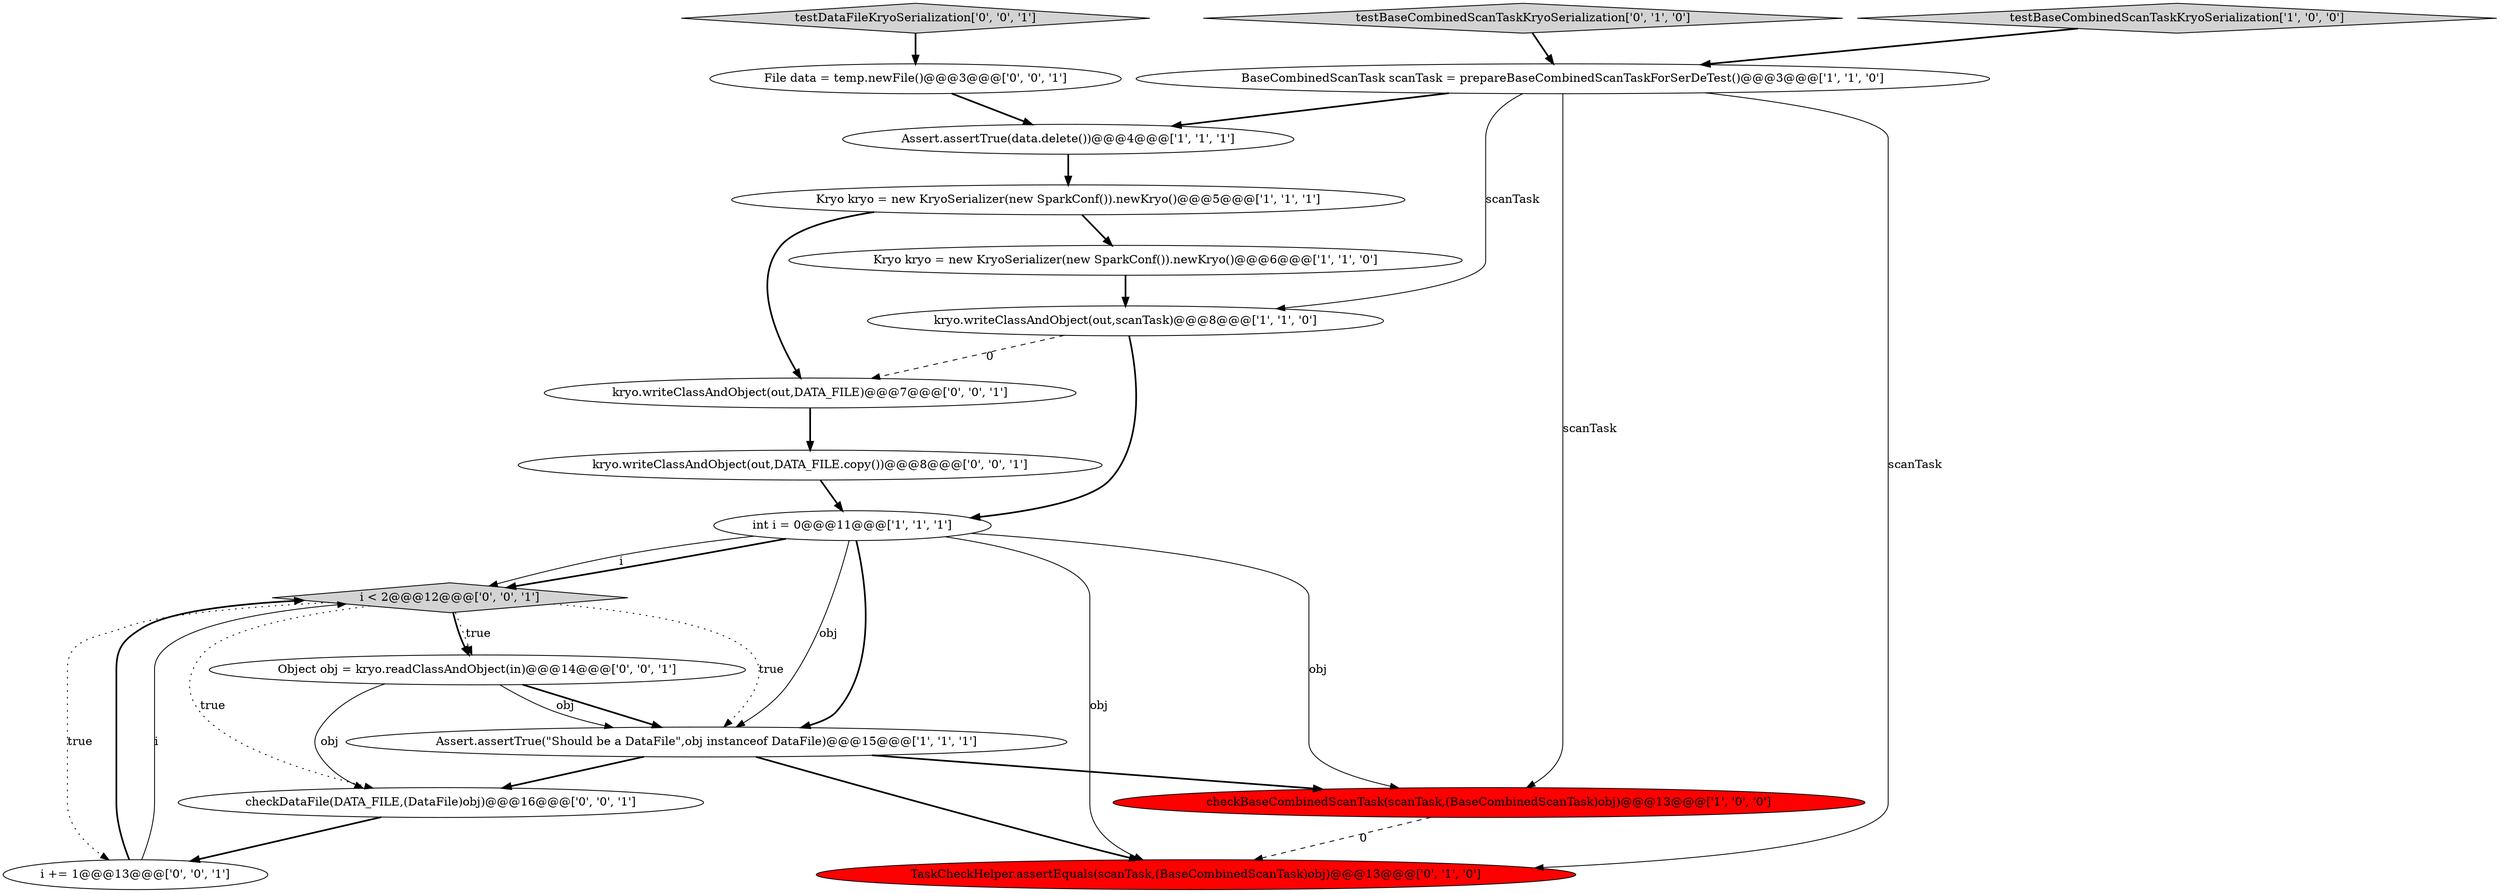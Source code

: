 digraph {
11 [style = filled, label = "i < 2@@@12@@@['0', '0', '1']", fillcolor = lightgray, shape = diamond image = "AAA0AAABBB3BBB"];
1 [style = filled, label = "Kryo kryo = new KryoSerializer(new SparkConf()).newKryo()@@@5@@@['1', '1', '1']", fillcolor = white, shape = ellipse image = "AAA0AAABBB1BBB"];
0 [style = filled, label = "Assert.assertTrue(data.delete())@@@4@@@['1', '1', '1']", fillcolor = white, shape = ellipse image = "AAA0AAABBB1BBB"];
3 [style = filled, label = "checkBaseCombinedScanTask(scanTask,(BaseCombinedScanTask)obj)@@@13@@@['1', '0', '0']", fillcolor = red, shape = ellipse image = "AAA1AAABBB1BBB"];
8 [style = filled, label = "int i = 0@@@11@@@['1', '1', '1']", fillcolor = white, shape = ellipse image = "AAA0AAABBB1BBB"];
9 [style = filled, label = "TaskCheckHelper.assertEquals(scanTask,(BaseCombinedScanTask)obj)@@@13@@@['0', '1', '0']", fillcolor = red, shape = ellipse image = "AAA1AAABBB2BBB"];
14 [style = filled, label = "kryo.writeClassAndObject(out,DATA_FILE.copy())@@@8@@@['0', '0', '1']", fillcolor = white, shape = ellipse image = "AAA0AAABBB3BBB"];
15 [style = filled, label = "checkDataFile(DATA_FILE,(DataFile)obj)@@@16@@@['0', '0', '1']", fillcolor = white, shape = ellipse image = "AAA0AAABBB3BBB"];
6 [style = filled, label = "Assert.assertTrue(\"Should be a DataFile\",obj instanceof DataFile)@@@15@@@['1', '1', '1']", fillcolor = white, shape = ellipse image = "AAA0AAABBB1BBB"];
2 [style = filled, label = "testBaseCombinedScanTaskKryoSerialization['1', '0', '0']", fillcolor = lightgray, shape = diamond image = "AAA0AAABBB1BBB"];
5 [style = filled, label = "BaseCombinedScanTask scanTask = prepareBaseCombinedScanTaskForSerDeTest()@@@3@@@['1', '1', '0']", fillcolor = white, shape = ellipse image = "AAA0AAABBB1BBB"];
7 [style = filled, label = "Kryo kryo = new KryoSerializer(new SparkConf()).newKryo()@@@6@@@['1', '1', '0']", fillcolor = white, shape = ellipse image = "AAA0AAABBB1BBB"];
16 [style = filled, label = "i += 1@@@13@@@['0', '0', '1']", fillcolor = white, shape = ellipse image = "AAA0AAABBB3BBB"];
17 [style = filled, label = "File data = temp.newFile()@@@3@@@['0', '0', '1']", fillcolor = white, shape = ellipse image = "AAA0AAABBB3BBB"];
18 [style = filled, label = "kryo.writeClassAndObject(out,DATA_FILE)@@@7@@@['0', '0', '1']", fillcolor = white, shape = ellipse image = "AAA0AAABBB3BBB"];
10 [style = filled, label = "testBaseCombinedScanTaskKryoSerialization['0', '1', '0']", fillcolor = lightgray, shape = diamond image = "AAA0AAABBB2BBB"];
4 [style = filled, label = "kryo.writeClassAndObject(out,scanTask)@@@8@@@['1', '1', '0']", fillcolor = white, shape = ellipse image = "AAA0AAABBB1BBB"];
13 [style = filled, label = "testDataFileKryoSerialization['0', '0', '1']", fillcolor = lightgray, shape = diamond image = "AAA0AAABBB3BBB"];
12 [style = filled, label = "Object obj = kryo.readClassAndObject(in)@@@14@@@['0', '0', '1']", fillcolor = white, shape = ellipse image = "AAA0AAABBB3BBB"];
4->18 [style = dashed, label="0"];
6->3 [style = bold, label=""];
8->11 [style = solid, label="i"];
16->11 [style = bold, label=""];
5->9 [style = solid, label="scanTask"];
12->15 [style = solid, label="obj"];
11->12 [style = dotted, label="true"];
1->18 [style = bold, label=""];
8->6 [style = bold, label=""];
11->12 [style = bold, label=""];
7->4 [style = bold, label=""];
15->16 [style = bold, label=""];
12->6 [style = bold, label=""];
1->7 [style = bold, label=""];
8->6 [style = solid, label="obj"];
6->15 [style = bold, label=""];
5->3 [style = solid, label="scanTask"];
5->4 [style = solid, label="scanTask"];
13->17 [style = bold, label=""];
16->11 [style = solid, label="i"];
17->0 [style = bold, label=""];
10->5 [style = bold, label=""];
5->0 [style = bold, label=""];
3->9 [style = dashed, label="0"];
11->6 [style = dotted, label="true"];
0->1 [style = bold, label=""];
8->9 [style = solid, label="obj"];
11->16 [style = dotted, label="true"];
4->8 [style = bold, label=""];
14->8 [style = bold, label=""];
6->9 [style = bold, label=""];
11->15 [style = dotted, label="true"];
8->11 [style = bold, label=""];
8->3 [style = solid, label="obj"];
18->14 [style = bold, label=""];
12->6 [style = solid, label="obj"];
2->5 [style = bold, label=""];
}
